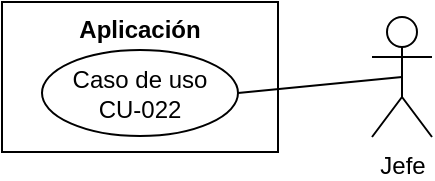 <mxfile version="25.0.3">
  <diagram name="Página-1" id="_NOuIweNl2veEot9fYYs">
    <mxGraphModel dx="1434" dy="822" grid="0" gridSize="10" guides="1" tooltips="1" connect="1" arrows="1" fold="1" page="1" pageScale="1" pageWidth="2339" pageHeight="3300" math="0" shadow="0">
      <root>
        <mxCell id="0" />
        <mxCell id="1" parent="0" />
        <mxCell id="WIYue2v8MCsBPnc1uIvz-1" value="Aplicación" style="shape=rect;html=1;verticalAlign=top;fontStyle=1;whiteSpace=wrap;align=center;" vertex="1" parent="1">
          <mxGeometry x="650" y="265" width="138" height="75" as="geometry" />
        </mxCell>
        <mxCell id="WIYue2v8MCsBPnc1uIvz-2" value="&lt;div&gt;Caso de uso&lt;/div&gt;CU-022" style="ellipse;whiteSpace=wrap;html=1;" vertex="1" parent="1">
          <mxGeometry x="670" y="289" width="98" height="43" as="geometry" />
        </mxCell>
        <mxCell id="WIYue2v8MCsBPnc1uIvz-3" style="edgeStyle=none;curved=1;rounded=0;orthogonalLoop=1;jettySize=auto;html=1;exitX=1;exitY=1;exitDx=0;exitDy=0;fontSize=12;startSize=8;endSize=8;" edge="1" parent="1" source="WIYue2v8MCsBPnc1uIvz-1" target="WIYue2v8MCsBPnc1uIvz-1">
          <mxGeometry relative="1" as="geometry" />
        </mxCell>
        <mxCell id="WIYue2v8MCsBPnc1uIvz-6" style="edgeStyle=none;curved=1;rounded=0;orthogonalLoop=1;jettySize=auto;html=1;exitX=0.5;exitY=0.5;exitDx=0;exitDy=0;exitPerimeter=0;entryX=1;entryY=0.5;entryDx=0;entryDy=0;fontSize=12;startSize=8;endSize=8;endArrow=none;endFill=0;" edge="1" parent="1" source="WIYue2v8MCsBPnc1uIvz-7" target="WIYue2v8MCsBPnc1uIvz-2">
          <mxGeometry relative="1" as="geometry" />
        </mxCell>
        <mxCell id="WIYue2v8MCsBPnc1uIvz-7" value="Jefe" style="shape=umlActor;html=1;verticalLabelPosition=bottom;verticalAlign=top;align=center;" vertex="1" parent="1">
          <mxGeometry x="835" y="272.5" width="30" height="60" as="geometry" />
        </mxCell>
      </root>
    </mxGraphModel>
  </diagram>
</mxfile>
